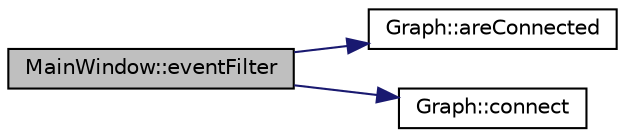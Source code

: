 digraph "MainWindow::eventFilter"
{
  edge [fontname="Helvetica",fontsize="10",labelfontname="Helvetica",labelfontsize="10"];
  node [fontname="Helvetica",fontsize="10",shape=record];
  rankdir="LR";
  Node3 [label="MainWindow::eventFilter",height=0.2,width=0.4,color="black", fillcolor="grey75", style="filled", fontcolor="black"];
  Node3 -> Node4 [color="midnightblue",fontsize="10",style="solid",fontname="Helvetica"];
  Node4 [label="Graph::areConnected",height=0.2,width=0.4,color="black", fillcolor="white", style="filled",URL="$class_graph.html#af392b6a490dee43fb2448b2d969353b0",tooltip="areConnected "];
  Node3 -> Node5 [color="midnightblue",fontsize="10",style="solid",fontname="Helvetica"];
  Node5 [label="Graph::connect",height=0.2,width=0.4,color="black", fillcolor="white", style="filled",URL="$class_graph.html#a6f487be56c6a426443caa718e33c5399",tooltip="connect(UID) "];
}
